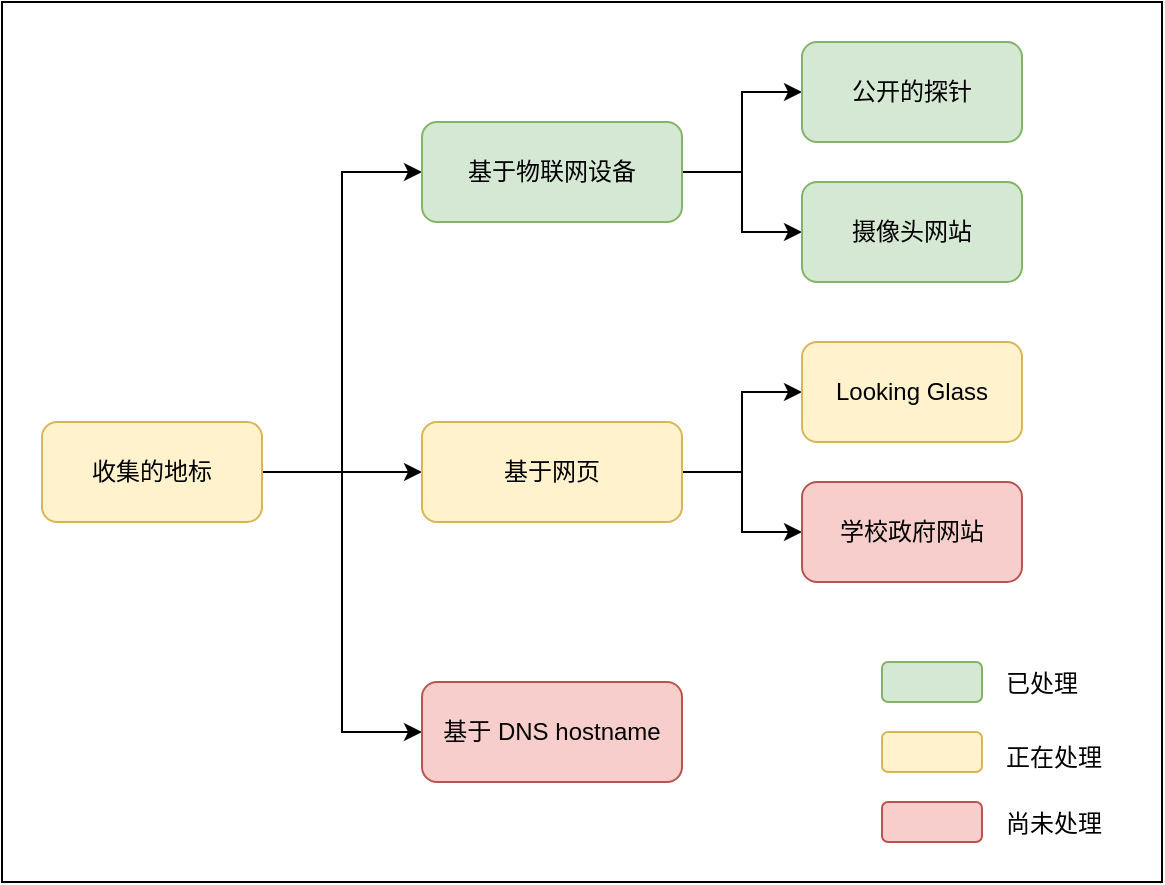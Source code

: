 <mxfile version="17.2.1" type="github"><diagram id="V_RyGB2SNdtQhxCIIN5D" name="Page-1"><mxGraphModel dx="971" dy="510" grid="1" gridSize="10" guides="1" tooltips="1" connect="1" arrows="1" fold="1" page="1" pageScale="1" pageWidth="850" pageHeight="1100" math="0" shadow="0"><root><mxCell id="0"/><mxCell id="1" parent="0"/><mxCell id="xLFS7vNpQWe_BlD2UNC_-6" style="edgeStyle=orthogonalEdgeStyle;rounded=0;orthogonalLoop=1;jettySize=auto;html=1;entryX=0;entryY=0.5;entryDx=0;entryDy=0;" edge="1" parent="1" source="xLFS7vNpQWe_BlD2UNC_-1" target="xLFS7vNpQWe_BlD2UNC_-4"><mxGeometry relative="1" as="geometry"/></mxCell><mxCell id="xLFS7vNpQWe_BlD2UNC_-7" style="edgeStyle=orthogonalEdgeStyle;rounded=0;orthogonalLoop=1;jettySize=auto;html=1;entryX=0;entryY=0.5;entryDx=0;entryDy=0;" edge="1" parent="1" source="xLFS7vNpQWe_BlD2UNC_-1" target="xLFS7vNpQWe_BlD2UNC_-2"><mxGeometry relative="1" as="geometry"/></mxCell><mxCell id="xLFS7vNpQWe_BlD2UNC_-8" style="edgeStyle=orthogonalEdgeStyle;rounded=0;orthogonalLoop=1;jettySize=auto;html=1;entryX=0;entryY=0.5;entryDx=0;entryDy=0;" edge="1" parent="1" source="xLFS7vNpQWe_BlD2UNC_-1" target="xLFS7vNpQWe_BlD2UNC_-5"><mxGeometry relative="1" as="geometry"/></mxCell><mxCell id="xLFS7vNpQWe_BlD2UNC_-1" value="收集的地标" style="rounded=1;whiteSpace=wrap;html=1;fillColor=#fff2cc;strokeColor=#d6b656;" vertex="1" parent="1"><mxGeometry x="160" y="270" width="110" height="50" as="geometry"/></mxCell><mxCell id="xLFS7vNpQWe_BlD2UNC_-15" style="edgeStyle=orthogonalEdgeStyle;rounded=0;orthogonalLoop=1;jettySize=auto;html=1;entryX=0;entryY=0.5;entryDx=0;entryDy=0;" edge="1" parent="1" source="xLFS7vNpQWe_BlD2UNC_-2" target="xLFS7vNpQWe_BlD2UNC_-14"><mxGeometry relative="1" as="geometry"/></mxCell><mxCell id="xLFS7vNpQWe_BlD2UNC_-17" style="edgeStyle=orthogonalEdgeStyle;rounded=0;orthogonalLoop=1;jettySize=auto;html=1;entryX=0;entryY=0.5;entryDx=0;entryDy=0;" edge="1" parent="1" source="xLFS7vNpQWe_BlD2UNC_-2" target="xLFS7vNpQWe_BlD2UNC_-16"><mxGeometry relative="1" as="geometry"/></mxCell><mxCell id="xLFS7vNpQWe_BlD2UNC_-2" value="基于网页" style="rounded=1;whiteSpace=wrap;html=1;fillColor=#fff2cc;strokeColor=#d6b656;" vertex="1" parent="1"><mxGeometry x="350" y="270" width="130" height="50" as="geometry"/></mxCell><mxCell id="xLFS7vNpQWe_BlD2UNC_-11" style="edgeStyle=orthogonalEdgeStyle;rounded=0;orthogonalLoop=1;jettySize=auto;html=1;entryX=0;entryY=0.5;entryDx=0;entryDy=0;" edge="1" parent="1" source="xLFS7vNpQWe_BlD2UNC_-4" target="xLFS7vNpQWe_BlD2UNC_-10"><mxGeometry relative="1" as="geometry"/></mxCell><mxCell id="xLFS7vNpQWe_BlD2UNC_-13" style="edgeStyle=orthogonalEdgeStyle;rounded=0;orthogonalLoop=1;jettySize=auto;html=1;entryX=0;entryY=0.5;entryDx=0;entryDy=0;" edge="1" parent="1" source="xLFS7vNpQWe_BlD2UNC_-4" target="xLFS7vNpQWe_BlD2UNC_-12"><mxGeometry relative="1" as="geometry"/></mxCell><mxCell id="xLFS7vNpQWe_BlD2UNC_-4" value="基于物联网设备" style="rounded=1;whiteSpace=wrap;html=1;fillColor=#d5e8d4;strokeColor=#82b366;" vertex="1" parent="1"><mxGeometry x="350" y="120" width="130" height="50" as="geometry"/></mxCell><mxCell id="xLFS7vNpQWe_BlD2UNC_-5" value="基于 DNS hostname" style="rounded=1;whiteSpace=wrap;html=1;fillColor=#f8cecc;strokeColor=#b85450;" vertex="1" parent="1"><mxGeometry x="350" y="400" width="130" height="50" as="geometry"/></mxCell><mxCell id="xLFS7vNpQWe_BlD2UNC_-10" value="公开的探针" style="rounded=1;whiteSpace=wrap;html=1;fillColor=#d5e8d4;strokeColor=#82b366;" vertex="1" parent="1"><mxGeometry x="540" y="80" width="110" height="50" as="geometry"/></mxCell><mxCell id="xLFS7vNpQWe_BlD2UNC_-12" value="摄像头网站" style="rounded=1;whiteSpace=wrap;html=1;fillColor=#d5e8d4;strokeColor=#82b366;" vertex="1" parent="1"><mxGeometry x="540" y="150" width="110" height="50" as="geometry"/></mxCell><mxCell id="xLFS7vNpQWe_BlD2UNC_-14" value="Looking Glass" style="rounded=1;whiteSpace=wrap;html=1;fillColor=#fff2cc;strokeColor=#d6b656;" vertex="1" parent="1"><mxGeometry x="540" y="230" width="110" height="50" as="geometry"/></mxCell><mxCell id="xLFS7vNpQWe_BlD2UNC_-16" value="学校政府网站" style="rounded=1;whiteSpace=wrap;html=1;fillColor=#f8cecc;strokeColor=#b85450;" vertex="1" parent="1"><mxGeometry x="540" y="300" width="110" height="50" as="geometry"/></mxCell><mxCell id="xLFS7vNpQWe_BlD2UNC_-18" value="" style="rounded=1;whiteSpace=wrap;html=1;fillColor=#d5e8d4;strokeColor=#82b366;" vertex="1" parent="1"><mxGeometry x="580" y="390" width="50" height="20" as="geometry"/></mxCell><mxCell id="xLFS7vNpQWe_BlD2UNC_-19" value="" style="rounded=1;whiteSpace=wrap;html=1;fillColor=#fff2cc;strokeColor=#d6b656;" vertex="1" parent="1"><mxGeometry x="580" y="425" width="50" height="20" as="geometry"/></mxCell><mxCell id="xLFS7vNpQWe_BlD2UNC_-20" style="edgeStyle=orthogonalEdgeStyle;rounded=0;orthogonalLoop=1;jettySize=auto;html=1;exitX=0.5;exitY=1;exitDx=0;exitDy=0;" edge="1" parent="1" source="xLFS7vNpQWe_BlD2UNC_-18" target="xLFS7vNpQWe_BlD2UNC_-18"><mxGeometry relative="1" as="geometry"/></mxCell><mxCell id="xLFS7vNpQWe_BlD2UNC_-21" value="" style="rounded=1;whiteSpace=wrap;html=1;fillColor=#f8cecc;strokeColor=#b85450;" vertex="1" parent="1"><mxGeometry x="580" y="460" width="50" height="20" as="geometry"/></mxCell><mxCell id="xLFS7vNpQWe_BlD2UNC_-22" value="已处理" style="text;html=1;strokeColor=none;fillColor=none;align=center;verticalAlign=middle;whiteSpace=wrap;rounded=0;" vertex="1" parent="1"><mxGeometry x="630" y="386" width="60" height="30" as="geometry"/></mxCell><mxCell id="xLFS7vNpQWe_BlD2UNC_-23" value="正在处理" style="text;html=1;strokeColor=none;fillColor=none;align=center;verticalAlign=middle;whiteSpace=wrap;rounded=0;" vertex="1" parent="1"><mxGeometry x="636" y="423" width="60" height="30" as="geometry"/></mxCell><mxCell id="xLFS7vNpQWe_BlD2UNC_-24" value="尚未处理" style="text;html=1;strokeColor=none;fillColor=none;align=center;verticalAlign=middle;whiteSpace=wrap;rounded=0;" vertex="1" parent="1"><mxGeometry x="636" y="456" width="60" height="30" as="geometry"/></mxCell><mxCell id="xLFS7vNpQWe_BlD2UNC_-27" value="" style="rounded=0;whiteSpace=wrap;html=1;fillColor=none;" vertex="1" parent="1"><mxGeometry x="140" y="60" width="580" height="440" as="geometry"/></mxCell></root></mxGraphModel></diagram></mxfile>